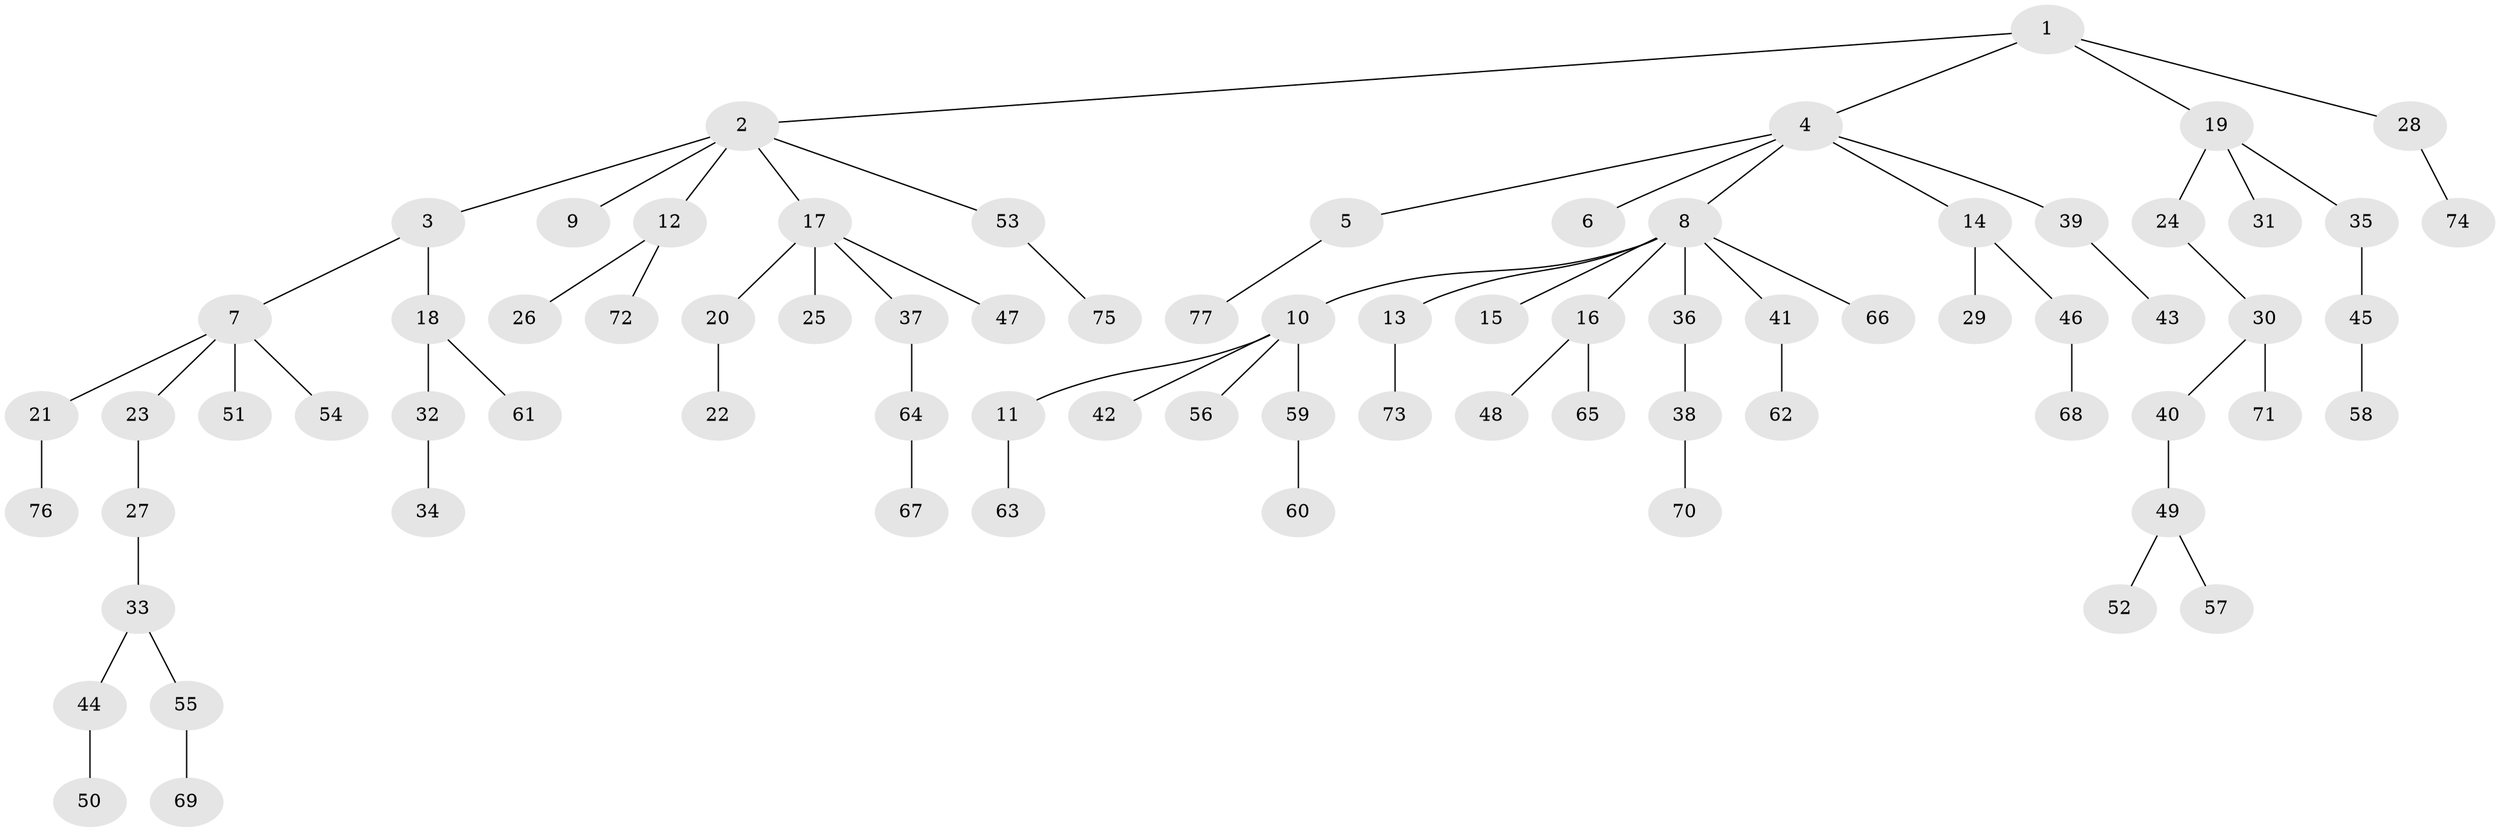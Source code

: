 // coarse degree distribution, {8: 0.020833333333333332, 6: 0.020833333333333332, 5: 0.041666666666666664, 1: 0.6041666666666666, 7: 0.020833333333333332, 4: 0.041666666666666664, 2: 0.20833333333333334, 3: 0.041666666666666664}
// Generated by graph-tools (version 1.1) at 2025/24/03/03/25 07:24:06]
// undirected, 77 vertices, 76 edges
graph export_dot {
graph [start="1"]
  node [color=gray90,style=filled];
  1;
  2;
  3;
  4;
  5;
  6;
  7;
  8;
  9;
  10;
  11;
  12;
  13;
  14;
  15;
  16;
  17;
  18;
  19;
  20;
  21;
  22;
  23;
  24;
  25;
  26;
  27;
  28;
  29;
  30;
  31;
  32;
  33;
  34;
  35;
  36;
  37;
  38;
  39;
  40;
  41;
  42;
  43;
  44;
  45;
  46;
  47;
  48;
  49;
  50;
  51;
  52;
  53;
  54;
  55;
  56;
  57;
  58;
  59;
  60;
  61;
  62;
  63;
  64;
  65;
  66;
  67;
  68;
  69;
  70;
  71;
  72;
  73;
  74;
  75;
  76;
  77;
  1 -- 2;
  1 -- 4;
  1 -- 19;
  1 -- 28;
  2 -- 3;
  2 -- 9;
  2 -- 12;
  2 -- 17;
  2 -- 53;
  3 -- 7;
  3 -- 18;
  4 -- 5;
  4 -- 6;
  4 -- 8;
  4 -- 14;
  4 -- 39;
  5 -- 77;
  7 -- 21;
  7 -- 23;
  7 -- 51;
  7 -- 54;
  8 -- 10;
  8 -- 13;
  8 -- 15;
  8 -- 16;
  8 -- 36;
  8 -- 41;
  8 -- 66;
  10 -- 11;
  10 -- 42;
  10 -- 56;
  10 -- 59;
  11 -- 63;
  12 -- 26;
  12 -- 72;
  13 -- 73;
  14 -- 29;
  14 -- 46;
  16 -- 48;
  16 -- 65;
  17 -- 20;
  17 -- 25;
  17 -- 37;
  17 -- 47;
  18 -- 32;
  18 -- 61;
  19 -- 24;
  19 -- 31;
  19 -- 35;
  20 -- 22;
  21 -- 76;
  23 -- 27;
  24 -- 30;
  27 -- 33;
  28 -- 74;
  30 -- 40;
  30 -- 71;
  32 -- 34;
  33 -- 44;
  33 -- 55;
  35 -- 45;
  36 -- 38;
  37 -- 64;
  38 -- 70;
  39 -- 43;
  40 -- 49;
  41 -- 62;
  44 -- 50;
  45 -- 58;
  46 -- 68;
  49 -- 52;
  49 -- 57;
  53 -- 75;
  55 -- 69;
  59 -- 60;
  64 -- 67;
}
